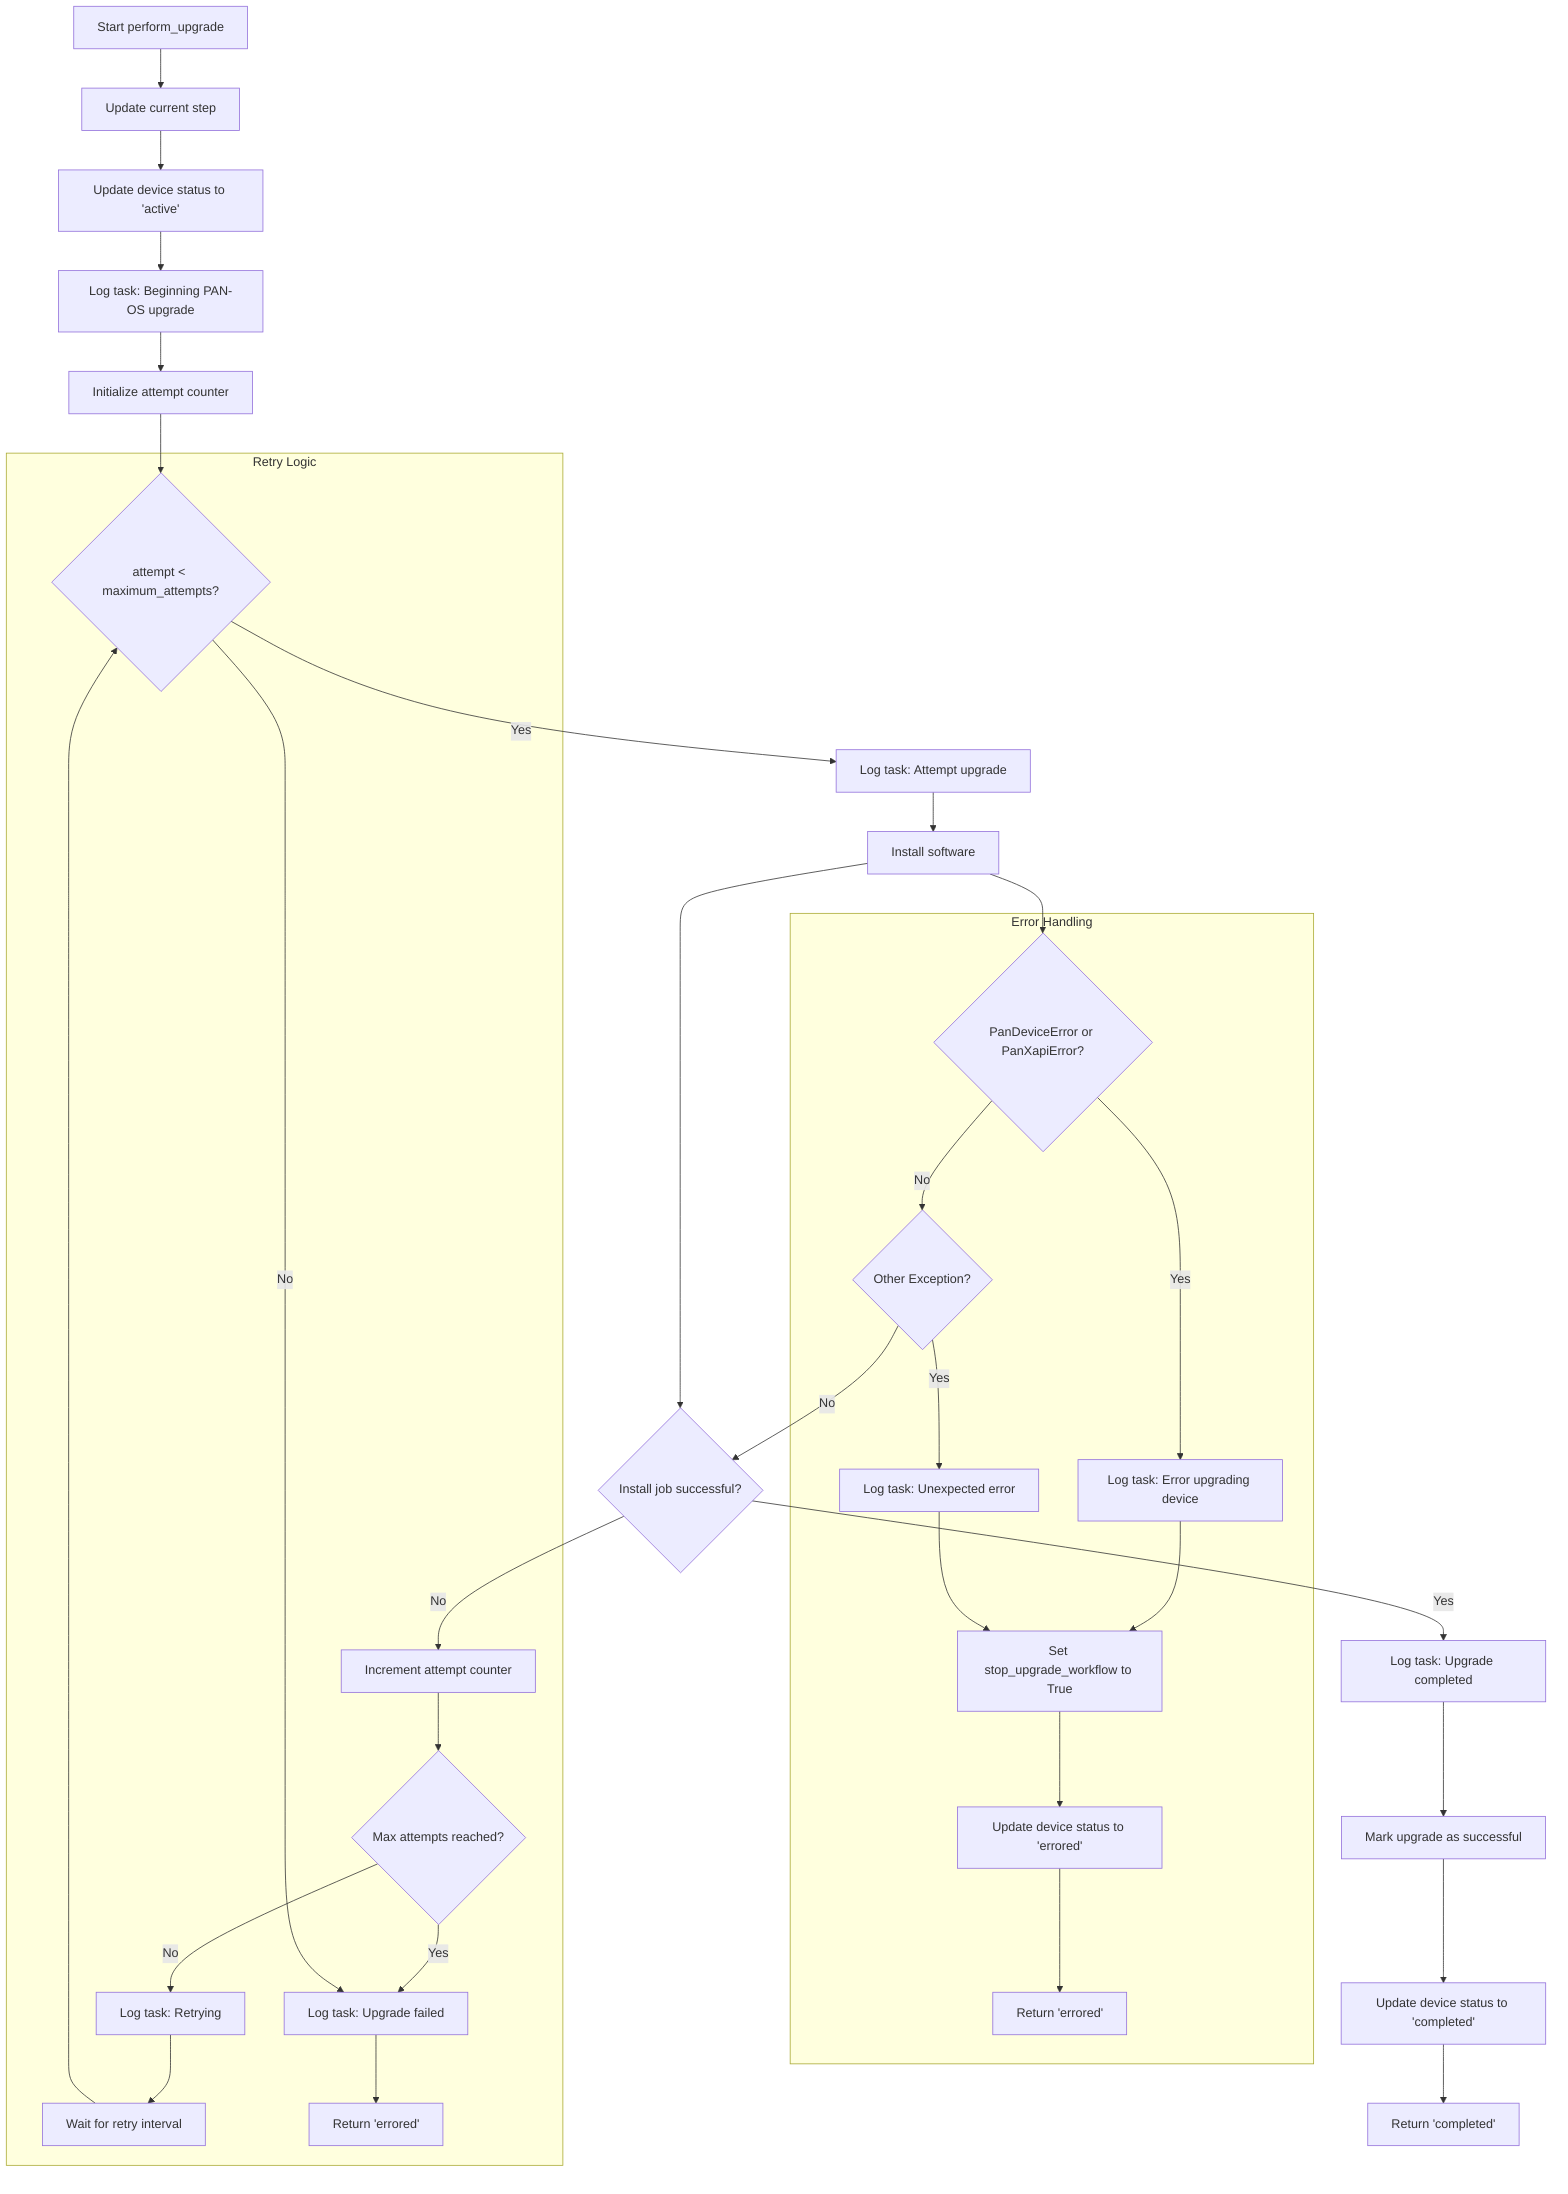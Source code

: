 flowchart TD
    A[Start perform_upgrade] --> B[Update current step]
    B --> C[Update device status to 'active']
    C --> D[Log task: Beginning PAN-OS upgrade]
    D --> E[Initialize attempt counter]
    E --> F{attempt < maximum_attempts?}
    F -->|Yes| G[Log task: Attempt upgrade]
    G --> H[Install software]
    H --> I{Install job successful?}
    I -->|Yes| J[Log task: Upgrade completed]
    J --> K[Mark upgrade as successful]
    K --> L[Update device status to 'completed']
    L --> M[Return 'completed']
    I -->|No| N[Increment attempt counter]
    N --> O{Max attempts reached?}
    O -->|No| P[Log task: Retrying]
    P --> Q[Wait for retry interval]
    Q --> F
    O -->|Yes| R[Log task: Upgrade failed]
    R --> S[Return 'errored']
    F -->|No| R
    H --> T{PanDeviceError or PanXapiError?}
    T -->|Yes| U[Log task: Error upgrading device]
    U --> V[Set stop_upgrade_workflow to True]
    V --> W[Update device status to 'errored']
    W --> X[Return 'errored']
    T -->|No| Y{Other Exception?}
    Y -->|Yes| Z[Log task: Unexpected error]
    Z --> V
    Y -->|No| I

    subgraph Error Handling
        T
        U
        V
        W
        X
        Y
        Z
    end

    subgraph Retry Logic
        F
        N
        O
        P
        Q
        R
        S
    end